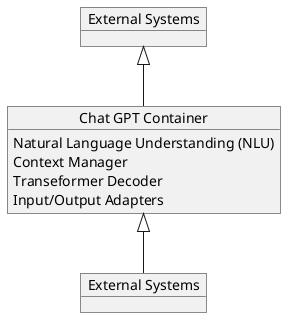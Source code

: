 @startuml
object "External Systems" as CI
object "Chat GPT Container" as cgpt
object "External Systems" as ES

cgpt : Natural Language Understanding (NLU)
cgpt : Context Manager
cgpt : Transeformer Decoder
cgpt : Input/Output Adapters



cgpt <|-- CI
ES <|-- cgpt
@enduml